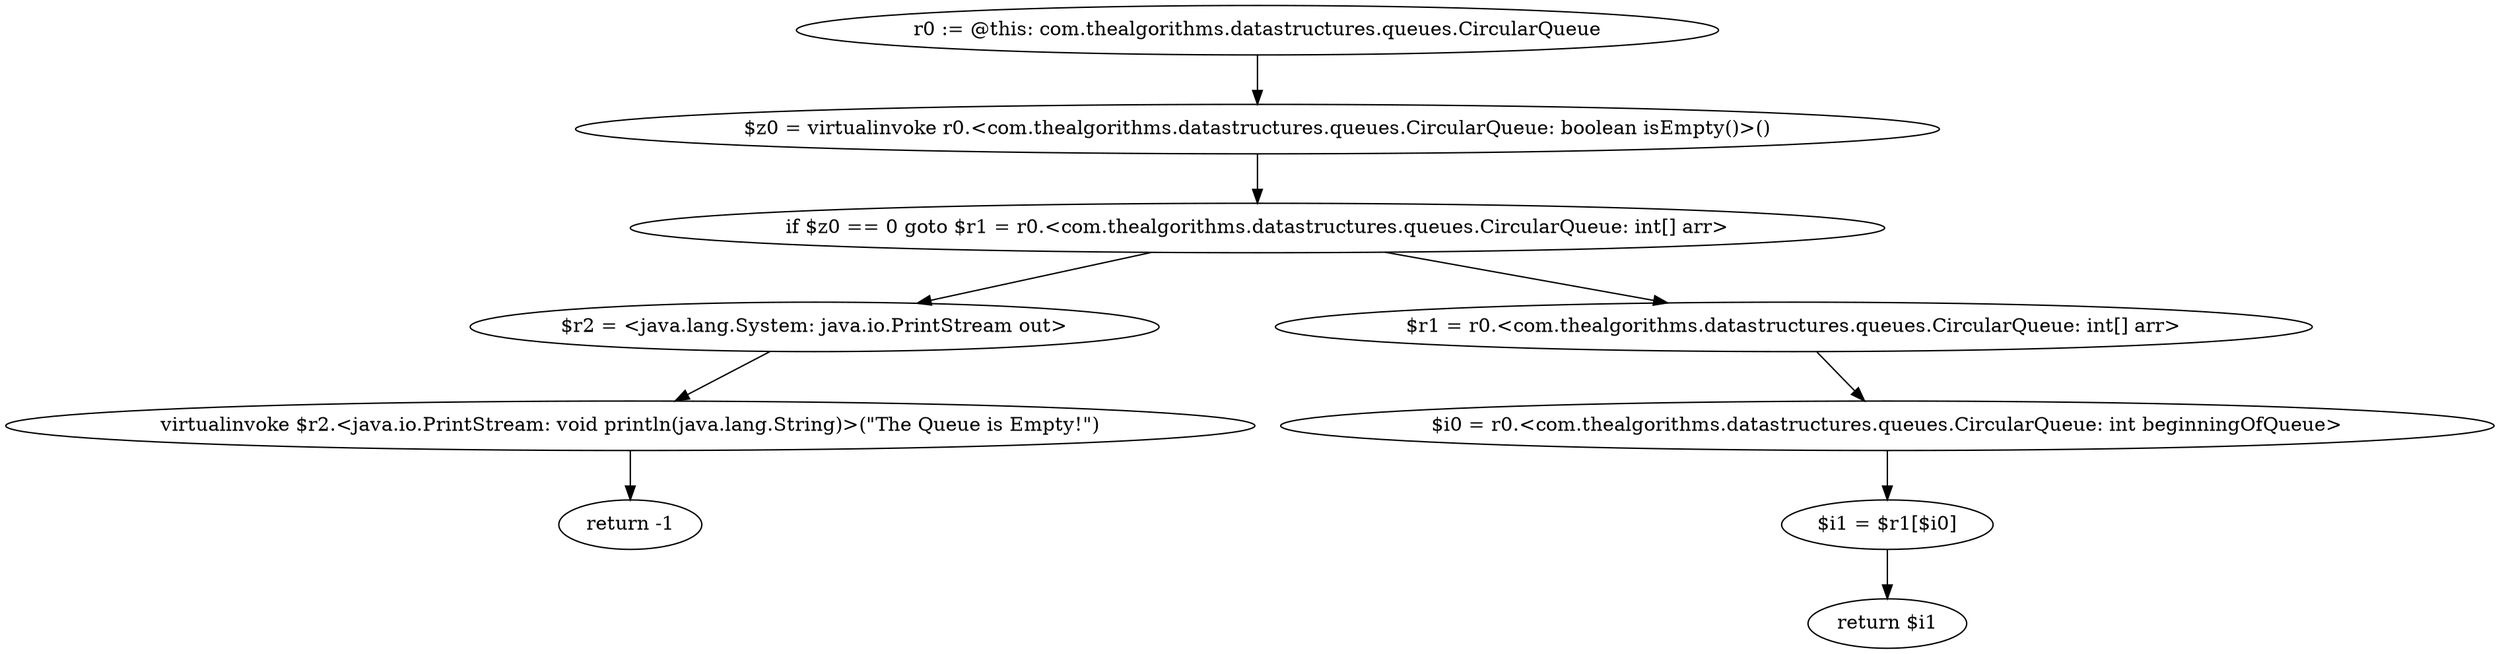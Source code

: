 digraph "unitGraph" {
    "r0 := @this: com.thealgorithms.datastructures.queues.CircularQueue"
    "$z0 = virtualinvoke r0.<com.thealgorithms.datastructures.queues.CircularQueue: boolean isEmpty()>()"
    "if $z0 == 0 goto $r1 = r0.<com.thealgorithms.datastructures.queues.CircularQueue: int[] arr>"
    "$r2 = <java.lang.System: java.io.PrintStream out>"
    "virtualinvoke $r2.<java.io.PrintStream: void println(java.lang.String)>(\"The Queue is Empty!\")"
    "return -1"
    "$r1 = r0.<com.thealgorithms.datastructures.queues.CircularQueue: int[] arr>"
    "$i0 = r0.<com.thealgorithms.datastructures.queues.CircularQueue: int beginningOfQueue>"
    "$i1 = $r1[$i0]"
    "return $i1"
    "r0 := @this: com.thealgorithms.datastructures.queues.CircularQueue"->"$z0 = virtualinvoke r0.<com.thealgorithms.datastructures.queues.CircularQueue: boolean isEmpty()>()";
    "$z0 = virtualinvoke r0.<com.thealgorithms.datastructures.queues.CircularQueue: boolean isEmpty()>()"->"if $z0 == 0 goto $r1 = r0.<com.thealgorithms.datastructures.queues.CircularQueue: int[] arr>";
    "if $z0 == 0 goto $r1 = r0.<com.thealgorithms.datastructures.queues.CircularQueue: int[] arr>"->"$r2 = <java.lang.System: java.io.PrintStream out>";
    "if $z0 == 0 goto $r1 = r0.<com.thealgorithms.datastructures.queues.CircularQueue: int[] arr>"->"$r1 = r0.<com.thealgorithms.datastructures.queues.CircularQueue: int[] arr>";
    "$r2 = <java.lang.System: java.io.PrintStream out>"->"virtualinvoke $r2.<java.io.PrintStream: void println(java.lang.String)>(\"The Queue is Empty!\")";
    "virtualinvoke $r2.<java.io.PrintStream: void println(java.lang.String)>(\"The Queue is Empty!\")"->"return -1";
    "$r1 = r0.<com.thealgorithms.datastructures.queues.CircularQueue: int[] arr>"->"$i0 = r0.<com.thealgorithms.datastructures.queues.CircularQueue: int beginningOfQueue>";
    "$i0 = r0.<com.thealgorithms.datastructures.queues.CircularQueue: int beginningOfQueue>"->"$i1 = $r1[$i0]";
    "$i1 = $r1[$i0]"->"return $i1";
}
